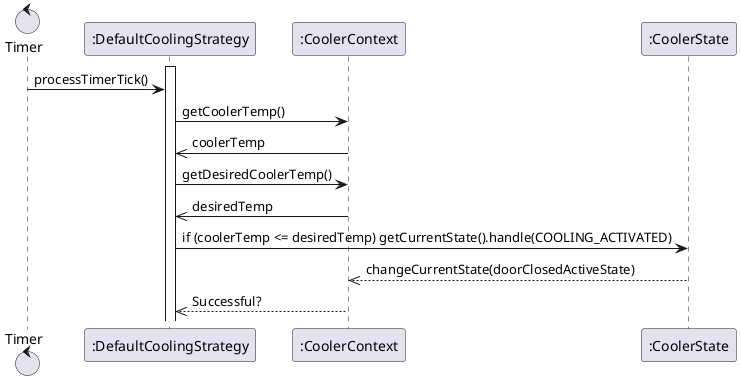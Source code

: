@startuml
Control Timer

activate ":DefaultCoolingStrategy" 
Timer -> ":DefaultCoolingStrategy" : processTimerTick()

":DefaultCoolingStrategy" -> ":CoolerContext": getCoolerTemp()
":CoolerContext" ->> ":DefaultCoolingStrategy": coolerTemp
":DefaultCoolingStrategy" -> ":CoolerContext": getDesiredCoolerTemp()
":CoolerContext" ->> ":DefaultCoolingStrategy": desiredTemp

":DefaultCoolingStrategy" -> ":CoolerState": if (coolerTemp <= desiredTemp) getCurrentState().handle(COOLING_ACTIVATED)

":CoolerState" -->> ":CoolerContext": changeCurrentState(doorClosedActiveState)
deactivate ":CoolerState" 

":CoolerContext" -->> ":DefaultCoolingStrategy" : Successful?
deactivate ":CoolerContext"
@enduml